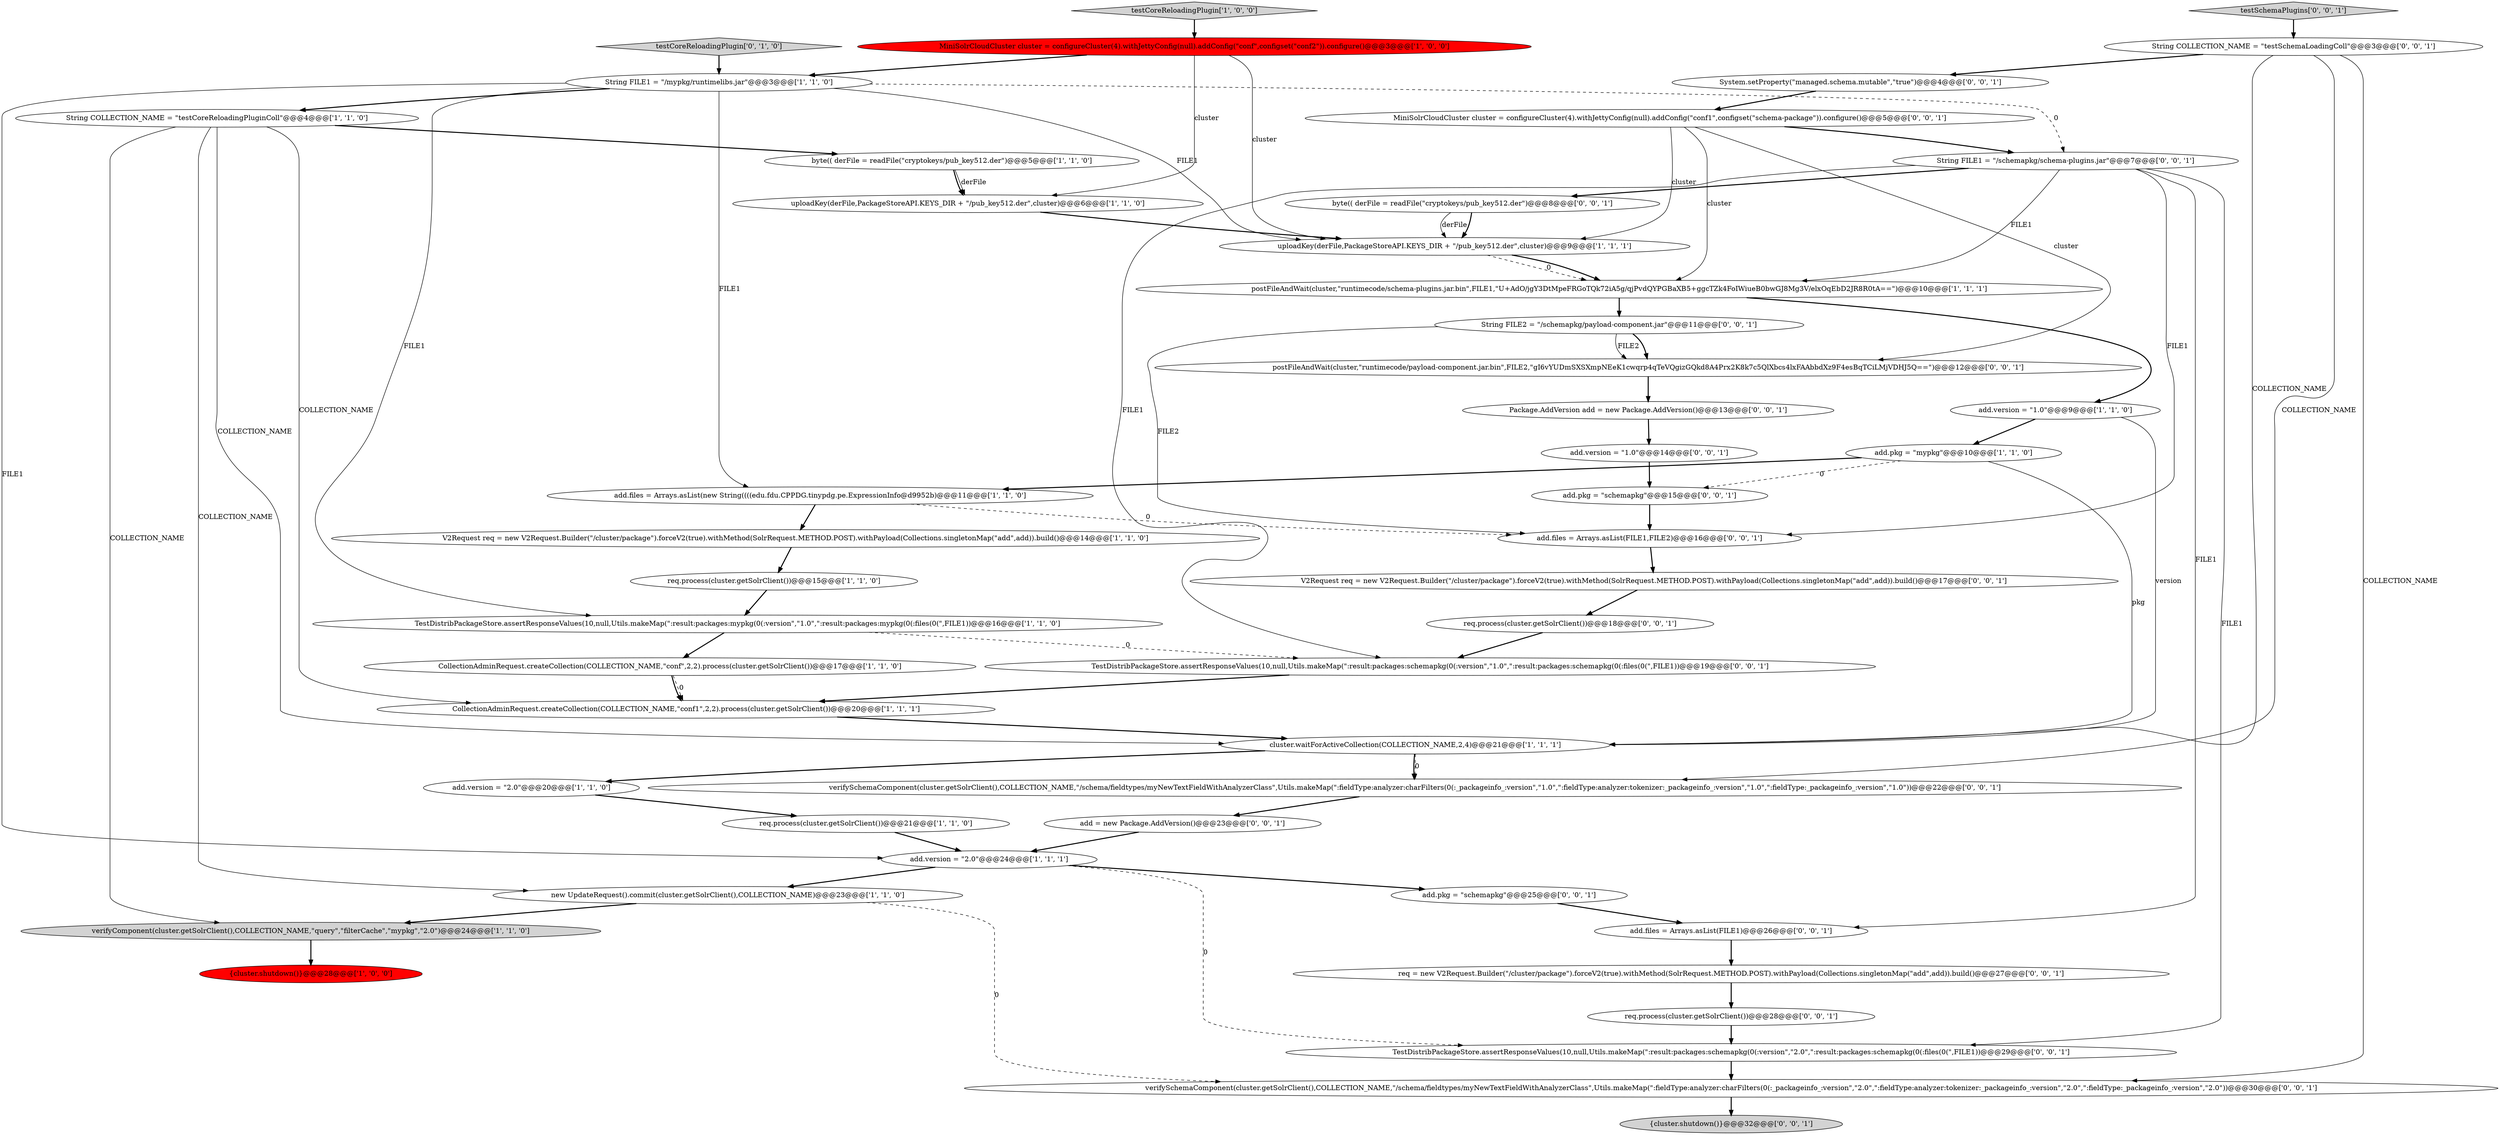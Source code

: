 digraph {
2 [style = filled, label = "postFileAndWait(cluster,\"runtimecode/schema-plugins.jar.bin\",FILE1,\"U+AdO/jgY3DtMpeFRGoTQk72iA5g/qjPvdQYPGBaXB5+ggcTZk4FoIWiueB0bwGJ8Mg3V/elxOqEbD2JR8R0tA==\")@@@10@@@['1', '1', '1']", fillcolor = white, shape = ellipse image = "AAA0AAABBB1BBB"];
38 [style = filled, label = "verifySchemaComponent(cluster.getSolrClient(),COLLECTION_NAME,\"/schema/fieldtypes/myNewTextFieldWithAnalyzerClass\",Utils.makeMap(\":fieldType:analyzer:charFilters(0(:_packageinfo_:version\",\"2.0\",\":fieldType:analyzer:tokenizer:_packageinfo_:version\",\"2.0\",\":fieldType:_packageinfo_:version\",\"2.0\"))@@@30@@@['0', '0', '1']", fillcolor = white, shape = ellipse image = "AAA0AAABBB3BBB"];
46 [style = filled, label = "String FILE2 = \"/schemapkg/payload-component.jar\"@@@11@@@['0', '0', '1']", fillcolor = white, shape = ellipse image = "AAA0AAABBB3BBB"];
21 [style = filled, label = "req.process(cluster.getSolrClient())@@@15@@@['1', '1', '0']", fillcolor = white, shape = ellipse image = "AAA0AAABBB1BBB"];
35 [style = filled, label = "verifySchemaComponent(cluster.getSolrClient(),COLLECTION_NAME,\"/schema/fieldtypes/myNewTextFieldWithAnalyzerClass\",Utils.makeMap(\":fieldType:analyzer:charFilters(0(:_packageinfo_:version\",\"1.0\",\":fieldType:analyzer:tokenizer:_packageinfo_:version\",\"1.0\",\":fieldType:_packageinfo_:version\",\"1.0\"))@@@22@@@['0', '0', '1']", fillcolor = white, shape = ellipse image = "AAA0AAABBB3BBB"];
28 [style = filled, label = "add.files = Arrays.asList(FILE1,FILE2)@@@16@@@['0', '0', '1']", fillcolor = white, shape = ellipse image = "AAA0AAABBB3BBB"];
1 [style = filled, label = "TestDistribPackageStore.assertResponseValues(10,null,Utils.makeMap(\":result:packages:mypkg(0(:version\",\"1.0\",\":result:packages:mypkg(0(:files(0(\",FILE1))@@@16@@@['1', '1', '0']", fillcolor = white, shape = ellipse image = "AAA0AAABBB1BBB"];
7 [style = filled, label = "String FILE1 = \"/mypkg/runtimelibs.jar\"@@@3@@@['1', '1', '0']", fillcolor = white, shape = ellipse image = "AAA0AAABBB1BBB"];
30 [style = filled, label = "V2Request req = new V2Request.Builder(\"/cluster/package\").forceV2(true).withMethod(SolrRequest.METHOD.POST).withPayload(Collections.singletonMap(\"add\",add)).build()@@@17@@@['0', '0', '1']", fillcolor = white, shape = ellipse image = "AAA0AAABBB3BBB"];
9 [style = filled, label = "new UpdateRequest().commit(cluster.getSolrClient(),COLLECTION_NAME)@@@23@@@['1', '1', '0']", fillcolor = white, shape = ellipse image = "AAA0AAABBB1BBB"];
36 [style = filled, label = "add.version = \"1.0\"@@@14@@@['0', '0', '1']", fillcolor = white, shape = ellipse image = "AAA0AAABBB3BBB"];
19 [style = filled, label = "CollectionAdminRequest.createCollection(COLLECTION_NAME,\"conf1\",2,2).process(cluster.getSolrClient())@@@20@@@['1', '1', '1']", fillcolor = white, shape = ellipse image = "AAA0AAABBB1BBB"];
25 [style = filled, label = "add.pkg = \"schemapkg\"@@@25@@@['0', '0', '1']", fillcolor = white, shape = ellipse image = "AAA0AAABBB3BBB"];
8 [style = filled, label = "add.version = \"1.0\"@@@9@@@['1', '1', '0']", fillcolor = white, shape = ellipse image = "AAA0AAABBB1BBB"];
40 [style = filled, label = "Package.AddVersion add = new Package.AddVersion()@@@13@@@['0', '0', '1']", fillcolor = white, shape = ellipse image = "AAA0AAABBB3BBB"];
26 [style = filled, label = "String FILE1 = \"/schemapkg/schema-plugins.jar\"@@@7@@@['0', '0', '1']", fillcolor = white, shape = ellipse image = "AAA0AAABBB3BBB"];
29 [style = filled, label = "String COLLECTION_NAME = \"testSchemaLoadingColl\"@@@3@@@['0', '0', '1']", fillcolor = white, shape = ellipse image = "AAA0AAABBB3BBB"];
37 [style = filled, label = "TestDistribPackageStore.assertResponseValues(10,null,Utils.makeMap(\":result:packages:schemapkg(0(:version\",\"1.0\",\":result:packages:schemapkg(0(:files(0(\",FILE1))@@@19@@@['0', '0', '1']", fillcolor = white, shape = ellipse image = "AAA0AAABBB3BBB"];
39 [style = filled, label = "TestDistribPackageStore.assertResponseValues(10,null,Utils.makeMap(\":result:packages:schemapkg(0(:version\",\"2.0\",\":result:packages:schemapkg(0(:files(0(\",FILE1))@@@29@@@['0', '0', '1']", fillcolor = white, shape = ellipse image = "AAA0AAABBB3BBB"];
20 [style = filled, label = "add.version = \"2.0\"@@@20@@@['1', '1', '0']", fillcolor = white, shape = ellipse image = "AAA0AAABBB1BBB"];
24 [style = filled, label = "postFileAndWait(cluster,\"runtimecode/payload-component.jar.bin\",FILE2,\"gI6vYUDmSXSXmpNEeK1cwqrp4qTeVQgizGQkd8A4Prx2K8k7c5QlXbcs4lxFAAbbdXz9F4esBqTCiLMjVDHJ5Q==\")@@@12@@@['0', '0', '1']", fillcolor = white, shape = ellipse image = "AAA0AAABBB3BBB"];
13 [style = filled, label = "V2Request req = new V2Request.Builder(\"/cluster/package\").forceV2(true).withMethod(SolrRequest.METHOD.POST).withPayload(Collections.singletonMap(\"add\",add)).build()@@@14@@@['1', '1', '0']", fillcolor = white, shape = ellipse image = "AAA0AAABBB1BBB"];
6 [style = filled, label = "{cluster.shutdown()}@@@28@@@['1', '0', '0']", fillcolor = red, shape = ellipse image = "AAA1AAABBB1BBB"];
23 [style = filled, label = "testCoreReloadingPlugin['0', '1', '0']", fillcolor = lightgray, shape = diamond image = "AAA0AAABBB2BBB"];
42 [style = filled, label = "{cluster.shutdown()}@@@32@@@['0', '0', '1']", fillcolor = lightgray, shape = ellipse image = "AAA0AAABBB3BBB"];
33 [style = filled, label = "MiniSolrCloudCluster cluster = configureCluster(4).withJettyConfig(null).addConfig(\"conf1\",configset(\"schema-package\")).configure()@@@5@@@['0', '0', '1']", fillcolor = white, shape = ellipse image = "AAA0AAABBB3BBB"];
43 [style = filled, label = "req.process(cluster.getSolrClient())@@@28@@@['0', '0', '1']", fillcolor = white, shape = ellipse image = "AAA0AAABBB3BBB"];
47 [style = filled, label = "req = new V2Request.Builder(\"/cluster/package\").forceV2(true).withMethod(SolrRequest.METHOD.POST).withPayload(Collections.singletonMap(\"add\",add)).build()@@@27@@@['0', '0', '1']", fillcolor = white, shape = ellipse image = "AAA0AAABBB3BBB"];
11 [style = filled, label = "uploadKey(derFile,PackageStoreAPI.KEYS_DIR + \"/pub_key512.der\",cluster)@@@9@@@['1', '1', '1']", fillcolor = white, shape = ellipse image = "AAA0AAABBB1BBB"];
5 [style = filled, label = "add.version = \"2.0\"@@@24@@@['1', '1', '1']", fillcolor = white, shape = ellipse image = "AAA0AAABBB1BBB"];
0 [style = filled, label = "add.files = Arrays.asList(new String((((edu.fdu.CPPDG.tinypdg.pe.ExpressionInfo@d9952b)@@@11@@@['1', '1', '0']", fillcolor = white, shape = ellipse image = "AAA0AAABBB1BBB"];
44 [style = filled, label = "testSchemaPlugins['0', '0', '1']", fillcolor = lightgray, shape = diamond image = "AAA0AAABBB3BBB"];
31 [style = filled, label = "System.setProperty(\"managed.schema.mutable\",\"true\")@@@4@@@['0', '0', '1']", fillcolor = white, shape = ellipse image = "AAA0AAABBB3BBB"];
41 [style = filled, label = "add.files = Arrays.asList(FILE1)@@@26@@@['0', '0', '1']", fillcolor = white, shape = ellipse image = "AAA0AAABBB3BBB"];
12 [style = filled, label = "byte(( derFile = readFile(\"cryptokeys/pub_key512.der\")@@@5@@@['1', '1', '0']", fillcolor = white, shape = ellipse image = "AAA0AAABBB1BBB"];
22 [style = filled, label = "req.process(cluster.getSolrClient())@@@21@@@['1', '1', '0']", fillcolor = white, shape = ellipse image = "AAA0AAABBB1BBB"];
3 [style = filled, label = "CollectionAdminRequest.createCollection(COLLECTION_NAME,\"conf\",2,2).process(cluster.getSolrClient())@@@17@@@['1', '1', '0']", fillcolor = white, shape = ellipse image = "AAA0AAABBB1BBB"];
16 [style = filled, label = "uploadKey(derFile,PackageStoreAPI.KEYS_DIR + \"/pub_key512.der\",cluster)@@@6@@@['1', '1', '0']", fillcolor = white, shape = ellipse image = "AAA0AAABBB1BBB"];
45 [style = filled, label = "add = new Package.AddVersion()@@@23@@@['0', '0', '1']", fillcolor = white, shape = ellipse image = "AAA0AAABBB3BBB"];
14 [style = filled, label = "MiniSolrCloudCluster cluster = configureCluster(4).withJettyConfig(null).addConfig(\"conf\",configset(\"conf2\")).configure()@@@3@@@['1', '0', '0']", fillcolor = red, shape = ellipse image = "AAA1AAABBB1BBB"];
18 [style = filled, label = "verifyComponent(cluster.getSolrClient(),COLLECTION_NAME,\"query\",\"filterCache\",\"mypkg\",\"2.0\")@@@24@@@['1', '1', '0']", fillcolor = lightgray, shape = ellipse image = "AAA0AAABBB1BBB"];
34 [style = filled, label = "byte(( derFile = readFile(\"cryptokeys/pub_key512.der\")@@@8@@@['0', '0', '1']", fillcolor = white, shape = ellipse image = "AAA0AAABBB3BBB"];
10 [style = filled, label = "add.pkg = \"mypkg\"@@@10@@@['1', '1', '0']", fillcolor = white, shape = ellipse image = "AAA0AAABBB1BBB"];
17 [style = filled, label = "testCoreReloadingPlugin['1', '0', '0']", fillcolor = lightgray, shape = diamond image = "AAA0AAABBB1BBB"];
4 [style = filled, label = "cluster.waitForActiveCollection(COLLECTION_NAME,2,4)@@@21@@@['1', '1', '1']", fillcolor = white, shape = ellipse image = "AAA0AAABBB1BBB"];
15 [style = filled, label = "String COLLECTION_NAME = \"testCoreReloadingPluginColl\"@@@4@@@['1', '1', '0']", fillcolor = white, shape = ellipse image = "AAA0AAABBB1BBB"];
32 [style = filled, label = "add.pkg = \"schemapkg\"@@@15@@@['0', '0', '1']", fillcolor = white, shape = ellipse image = "AAA0AAABBB3BBB"];
27 [style = filled, label = "req.process(cluster.getSolrClient())@@@18@@@['0', '0', '1']", fillcolor = white, shape = ellipse image = "AAA0AAABBB3BBB"];
8->10 [style = bold, label=""];
0->13 [style = bold, label=""];
5->9 [style = bold, label=""];
7->11 [style = solid, label="FILE1"];
26->34 [style = bold, label=""];
34->11 [style = solid, label="derFile"];
38->42 [style = bold, label=""];
14->7 [style = bold, label=""];
10->32 [style = dashed, label="0"];
3->19 [style = bold, label=""];
17->14 [style = bold, label=""];
7->1 [style = solid, label="FILE1"];
21->1 [style = bold, label=""];
39->38 [style = bold, label=""];
35->45 [style = bold, label=""];
12->16 [style = solid, label="derFile"];
7->26 [style = dashed, label="0"];
29->38 [style = solid, label="COLLECTION_NAME"];
28->30 [style = bold, label=""];
46->24 [style = bold, label=""];
30->27 [style = bold, label=""];
33->2 [style = solid, label="cluster"];
7->5 [style = solid, label="FILE1"];
47->43 [style = bold, label=""];
5->39 [style = dashed, label="0"];
24->40 [style = bold, label=""];
33->11 [style = solid, label="cluster"];
0->28 [style = dashed, label="0"];
22->5 [style = bold, label=""];
5->25 [style = bold, label=""];
31->33 [style = bold, label=""];
10->0 [style = bold, label=""];
46->24 [style = solid, label="FILE2"];
15->12 [style = bold, label=""];
23->7 [style = bold, label=""];
15->18 [style = solid, label="COLLECTION_NAME"];
7->0 [style = solid, label="FILE1"];
4->35 [style = dashed, label="0"];
1->37 [style = dashed, label="0"];
26->28 [style = solid, label="FILE1"];
25->41 [style = bold, label=""];
44->29 [style = bold, label=""];
29->35 [style = solid, label="COLLECTION_NAME"];
1->3 [style = bold, label=""];
26->37 [style = solid, label="FILE1"];
33->26 [style = bold, label=""];
10->4 [style = solid, label="pkg"];
26->39 [style = solid, label="FILE1"];
27->37 [style = bold, label=""];
9->18 [style = bold, label=""];
33->24 [style = solid, label="cluster"];
18->6 [style = bold, label=""];
40->36 [style = bold, label=""];
4->20 [style = bold, label=""];
7->15 [style = bold, label=""];
41->47 [style = bold, label=""];
46->28 [style = solid, label="FILE2"];
43->39 [style = bold, label=""];
9->38 [style = dashed, label="0"];
8->4 [style = solid, label="version"];
2->46 [style = bold, label=""];
4->35 [style = bold, label=""];
15->9 [style = solid, label="COLLECTION_NAME"];
16->11 [style = bold, label=""];
29->31 [style = bold, label=""];
14->16 [style = solid, label="cluster"];
26->2 [style = solid, label="FILE1"];
36->32 [style = bold, label=""];
11->2 [style = dashed, label="0"];
12->16 [style = bold, label=""];
11->2 [style = bold, label=""];
34->11 [style = bold, label=""];
20->22 [style = bold, label=""];
3->19 [style = dashed, label="0"];
29->4 [style = solid, label="COLLECTION_NAME"];
26->41 [style = solid, label="FILE1"];
15->19 [style = solid, label="COLLECTION_NAME"];
19->4 [style = bold, label=""];
37->19 [style = bold, label=""];
14->11 [style = solid, label="cluster"];
15->4 [style = solid, label="COLLECTION_NAME"];
13->21 [style = bold, label=""];
32->28 [style = bold, label=""];
2->8 [style = bold, label=""];
45->5 [style = bold, label=""];
}
